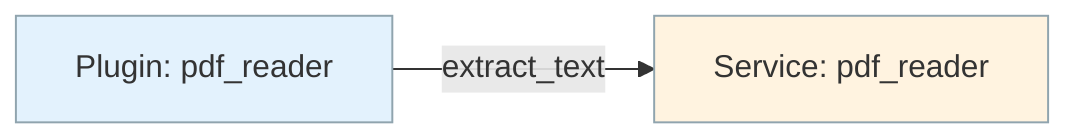 %% Auto-generated by diagram_services_plugins.py
graph LR
%% style hints (may not be applied by all Mermaid renderers)
%% font-family: Segoe UI, Arial, sans-serif
classDef plugin fill:#E3F2FD,stroke:#90A4AE,stroke-width:1px;
classDef service fill:#FFF3E0,stroke:#90A4AE,stroke-width:1px;
P_pdf_reader["Plugin: pdf_reader"]:::plugin
S_pdf_reader["Service: pdf_reader"]:::service
P_pdf_reader -- "extract_text" --> S_pdf_reader